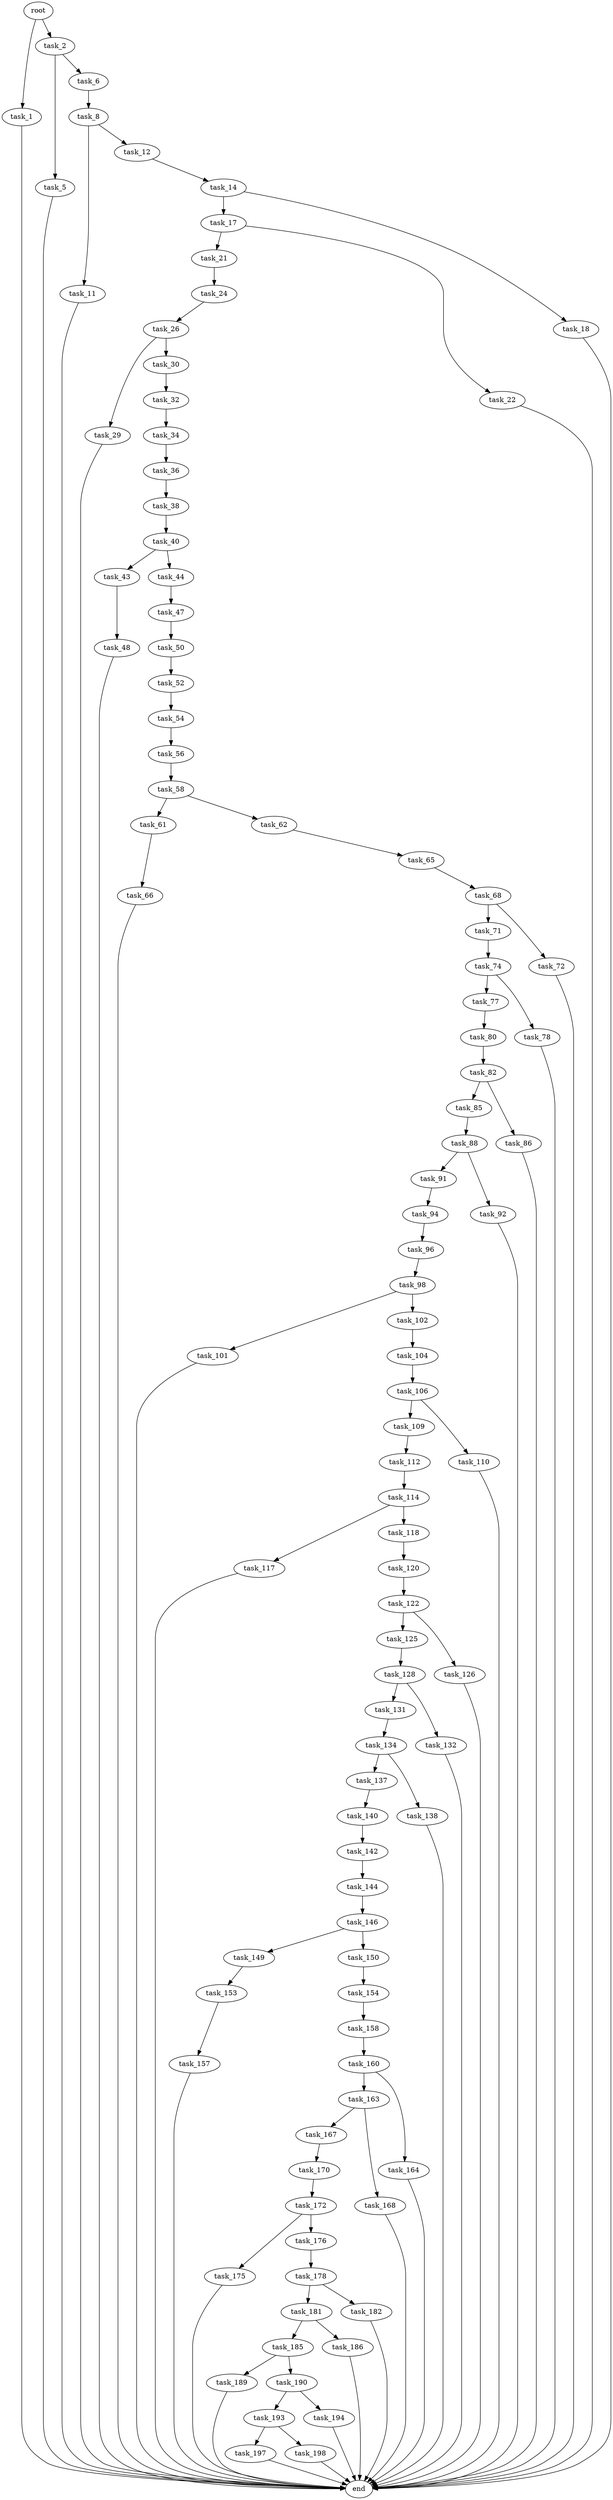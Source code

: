 digraph G {
  root [size="0.000000"];
  task_1 [size="7946938479.000000"];
  task_2 [size="709386638975.000000"];
  task_5 [size="3727410763.000000"];
  task_6 [size="61045846469.000000"];
  task_8 [size="68118938920.000000"];
  task_11 [size="24920887425.000000"];
  task_12 [size="154384042564.000000"];
  task_14 [size="549755813888.000000"];
  task_17 [size="28991029248.000000"];
  task_18 [size="23576734586.000000"];
  task_21 [size="5262797607.000000"];
  task_22 [size="6583618212.000000"];
  task_24 [size="186137397610.000000"];
  task_26 [size="1459549829.000000"];
  task_29 [size="782757789696.000000"];
  task_30 [size="20421378809.000000"];
  task_32 [size="368293445632.000000"];
  task_34 [size="23963629643.000000"];
  task_36 [size="549755813888.000000"];
  task_38 [size="83094852956.000000"];
  task_40 [size="368293445632.000000"];
  task_43 [size="8589934592.000000"];
  task_44 [size="134142604709.000000"];
  task_47 [size="163920015034.000000"];
  task_48 [size="134217728000.000000"];
  task_50 [size="782757789696.000000"];
  task_52 [size="68719476736.000000"];
  task_54 [size="782757789696.000000"];
  task_56 [size="109782585791.000000"];
  task_58 [size="782757789696.000000"];
  task_61 [size="231928233984.000000"];
  task_62 [size="405012723479.000000"];
  task_65 [size="1073741824000.000000"];
  task_66 [size="1105283682466.000000"];
  task_68 [size="28991029248.000000"];
  task_71 [size="8589934592.000000"];
  task_72 [size="8589934592.000000"];
  task_74 [size="1973646905.000000"];
  task_77 [size="26539657834.000000"];
  task_78 [size="1073741824000.000000"];
  task_80 [size="7306411848.000000"];
  task_82 [size="782757789696.000000"];
  task_85 [size="8589934592.000000"];
  task_86 [size="782757789696.000000"];
  task_88 [size="209710302409.000000"];
  task_91 [size="782757789696.000000"];
  task_92 [size="549755813888.000000"];
  task_94 [size="8589934592.000000"];
  task_96 [size="6256260086.000000"];
  task_98 [size="12716496118.000000"];
  task_101 [size="238735720282.000000"];
  task_102 [size="231928233984.000000"];
  task_104 [size="18487903513.000000"];
  task_106 [size="1745621583.000000"];
  task_109 [size="1073741824000.000000"];
  task_110 [size="782757789696.000000"];
  task_112 [size="23024225489.000000"];
  task_114 [size="620601242076.000000"];
  task_117 [size="368293445632.000000"];
  task_118 [size="7322099328.000000"];
  task_120 [size="189310612422.000000"];
  task_122 [size="724491600.000000"];
  task_125 [size="690432928.000000"];
  task_126 [size="23860676064.000000"];
  task_128 [size="132530937417.000000"];
  task_131 [size="6938691057.000000"];
  task_132 [size="1033077821738.000000"];
  task_134 [size="233742373948.000000"];
  task_137 [size="68719476736.000000"];
  task_138 [size="286572482864.000000"];
  task_140 [size="8589934592.000000"];
  task_142 [size="71273126985.000000"];
  task_144 [size="549755813888.000000"];
  task_146 [size="442461385346.000000"];
  task_149 [size="549755813888.000000"];
  task_150 [size="87307308803.000000"];
  task_153 [size="2495310572.000000"];
  task_154 [size="28991029248.000000"];
  task_157 [size="242530974718.000000"];
  task_158 [size="28991029248.000000"];
  task_160 [size="30241401195.000000"];
  task_163 [size="168327599188.000000"];
  task_164 [size="75819211680.000000"];
  task_167 [size="323648926740.000000"];
  task_168 [size="1073741824000.000000"];
  task_170 [size="549755813888.000000"];
  task_172 [size="16204683454.000000"];
  task_175 [size="11048269321.000000"];
  task_176 [size="28991029248.000000"];
  task_178 [size="329467340202.000000"];
  task_181 [size="144996296280.000000"];
  task_182 [size="6949540318.000000"];
  task_185 [size="3153064186.000000"];
  task_186 [size="134217728000.000000"];
  task_189 [size="231928233984.000000"];
  task_190 [size="458000702532.000000"];
  task_193 [size="231928233984.000000"];
  task_194 [size="782757789696.000000"];
  task_197 [size="31036201586.000000"];
  task_198 [size="134217728000.000000"];
  end [size="0.000000"];

  root -> task_1 [size="1.000000"];
  root -> task_2 [size="1.000000"];
  task_1 -> end [size="1.000000"];
  task_2 -> task_5 [size="679477248.000000"];
  task_2 -> task_6 [size="679477248.000000"];
  task_5 -> end [size="1.000000"];
  task_6 -> task_8 [size="134217728.000000"];
  task_8 -> task_11 [size="209715200.000000"];
  task_8 -> task_12 [size="209715200.000000"];
  task_11 -> end [size="1.000000"];
  task_12 -> task_14 [size="209715200.000000"];
  task_14 -> task_17 [size="536870912.000000"];
  task_14 -> task_18 [size="536870912.000000"];
  task_17 -> task_21 [size="75497472.000000"];
  task_17 -> task_22 [size="75497472.000000"];
  task_18 -> end [size="1.000000"];
  task_21 -> task_24 [size="411041792.000000"];
  task_22 -> end [size="1.000000"];
  task_24 -> task_26 [size="301989888.000000"];
  task_26 -> task_29 [size="33554432.000000"];
  task_26 -> task_30 [size="33554432.000000"];
  task_29 -> end [size="1.000000"];
  task_30 -> task_32 [size="536870912.000000"];
  task_32 -> task_34 [size="411041792.000000"];
  task_34 -> task_36 [size="679477248.000000"];
  task_36 -> task_38 [size="536870912.000000"];
  task_38 -> task_40 [size="134217728.000000"];
  task_40 -> task_43 [size="411041792.000000"];
  task_40 -> task_44 [size="411041792.000000"];
  task_43 -> task_48 [size="33554432.000000"];
  task_44 -> task_47 [size="411041792.000000"];
  task_47 -> task_50 [size="134217728.000000"];
  task_48 -> end [size="1.000000"];
  task_50 -> task_52 [size="679477248.000000"];
  task_52 -> task_54 [size="134217728.000000"];
  task_54 -> task_56 [size="679477248.000000"];
  task_56 -> task_58 [size="209715200.000000"];
  task_58 -> task_61 [size="679477248.000000"];
  task_58 -> task_62 [size="679477248.000000"];
  task_61 -> task_66 [size="301989888.000000"];
  task_62 -> task_65 [size="411041792.000000"];
  task_65 -> task_68 [size="838860800.000000"];
  task_66 -> end [size="1.000000"];
  task_68 -> task_71 [size="75497472.000000"];
  task_68 -> task_72 [size="75497472.000000"];
  task_71 -> task_74 [size="33554432.000000"];
  task_72 -> end [size="1.000000"];
  task_74 -> task_77 [size="33554432.000000"];
  task_74 -> task_78 [size="33554432.000000"];
  task_77 -> task_80 [size="536870912.000000"];
  task_78 -> end [size="1.000000"];
  task_80 -> task_82 [size="209715200.000000"];
  task_82 -> task_85 [size="679477248.000000"];
  task_82 -> task_86 [size="679477248.000000"];
  task_85 -> task_88 [size="33554432.000000"];
  task_86 -> end [size="1.000000"];
  task_88 -> task_91 [size="209715200.000000"];
  task_88 -> task_92 [size="209715200.000000"];
  task_91 -> task_94 [size="679477248.000000"];
  task_92 -> end [size="1.000000"];
  task_94 -> task_96 [size="33554432.000000"];
  task_96 -> task_98 [size="411041792.000000"];
  task_98 -> task_101 [size="301989888.000000"];
  task_98 -> task_102 [size="301989888.000000"];
  task_101 -> end [size="1.000000"];
  task_102 -> task_104 [size="301989888.000000"];
  task_104 -> task_106 [size="33554432.000000"];
  task_106 -> task_109 [size="209715200.000000"];
  task_106 -> task_110 [size="209715200.000000"];
  task_109 -> task_112 [size="838860800.000000"];
  task_110 -> end [size="1.000000"];
  task_112 -> task_114 [size="411041792.000000"];
  task_114 -> task_117 [size="536870912.000000"];
  task_114 -> task_118 [size="536870912.000000"];
  task_117 -> end [size="1.000000"];
  task_118 -> task_120 [size="536870912.000000"];
  task_120 -> task_122 [size="411041792.000000"];
  task_122 -> task_125 [size="33554432.000000"];
  task_122 -> task_126 [size="33554432.000000"];
  task_125 -> task_128 [size="33554432.000000"];
  task_126 -> end [size="1.000000"];
  task_128 -> task_131 [size="209715200.000000"];
  task_128 -> task_132 [size="209715200.000000"];
  task_131 -> task_134 [size="134217728.000000"];
  task_132 -> end [size="1.000000"];
  task_134 -> task_137 [size="411041792.000000"];
  task_134 -> task_138 [size="411041792.000000"];
  task_137 -> task_140 [size="134217728.000000"];
  task_138 -> end [size="1.000000"];
  task_140 -> task_142 [size="33554432.000000"];
  task_142 -> task_144 [size="75497472.000000"];
  task_144 -> task_146 [size="536870912.000000"];
  task_146 -> task_149 [size="301989888.000000"];
  task_146 -> task_150 [size="301989888.000000"];
  task_149 -> task_153 [size="536870912.000000"];
  task_150 -> task_154 [size="411041792.000000"];
  task_153 -> task_157 [size="134217728.000000"];
  task_154 -> task_158 [size="75497472.000000"];
  task_157 -> end [size="1.000000"];
  task_158 -> task_160 [size="75497472.000000"];
  task_160 -> task_163 [size="33554432.000000"];
  task_160 -> task_164 [size="33554432.000000"];
  task_163 -> task_167 [size="134217728.000000"];
  task_163 -> task_168 [size="134217728.000000"];
  task_164 -> end [size="1.000000"];
  task_167 -> task_170 [size="679477248.000000"];
  task_168 -> end [size="1.000000"];
  task_170 -> task_172 [size="536870912.000000"];
  task_172 -> task_175 [size="838860800.000000"];
  task_172 -> task_176 [size="838860800.000000"];
  task_175 -> end [size="1.000000"];
  task_176 -> task_178 [size="75497472.000000"];
  task_178 -> task_181 [size="209715200.000000"];
  task_178 -> task_182 [size="209715200.000000"];
  task_181 -> task_185 [size="209715200.000000"];
  task_181 -> task_186 [size="209715200.000000"];
  task_182 -> end [size="1.000000"];
  task_185 -> task_189 [size="75497472.000000"];
  task_185 -> task_190 [size="75497472.000000"];
  task_186 -> end [size="1.000000"];
  task_189 -> end [size="1.000000"];
  task_190 -> task_193 [size="838860800.000000"];
  task_190 -> task_194 [size="838860800.000000"];
  task_193 -> task_197 [size="301989888.000000"];
  task_193 -> task_198 [size="301989888.000000"];
  task_194 -> end [size="1.000000"];
  task_197 -> end [size="1.000000"];
  task_198 -> end [size="1.000000"];
}

